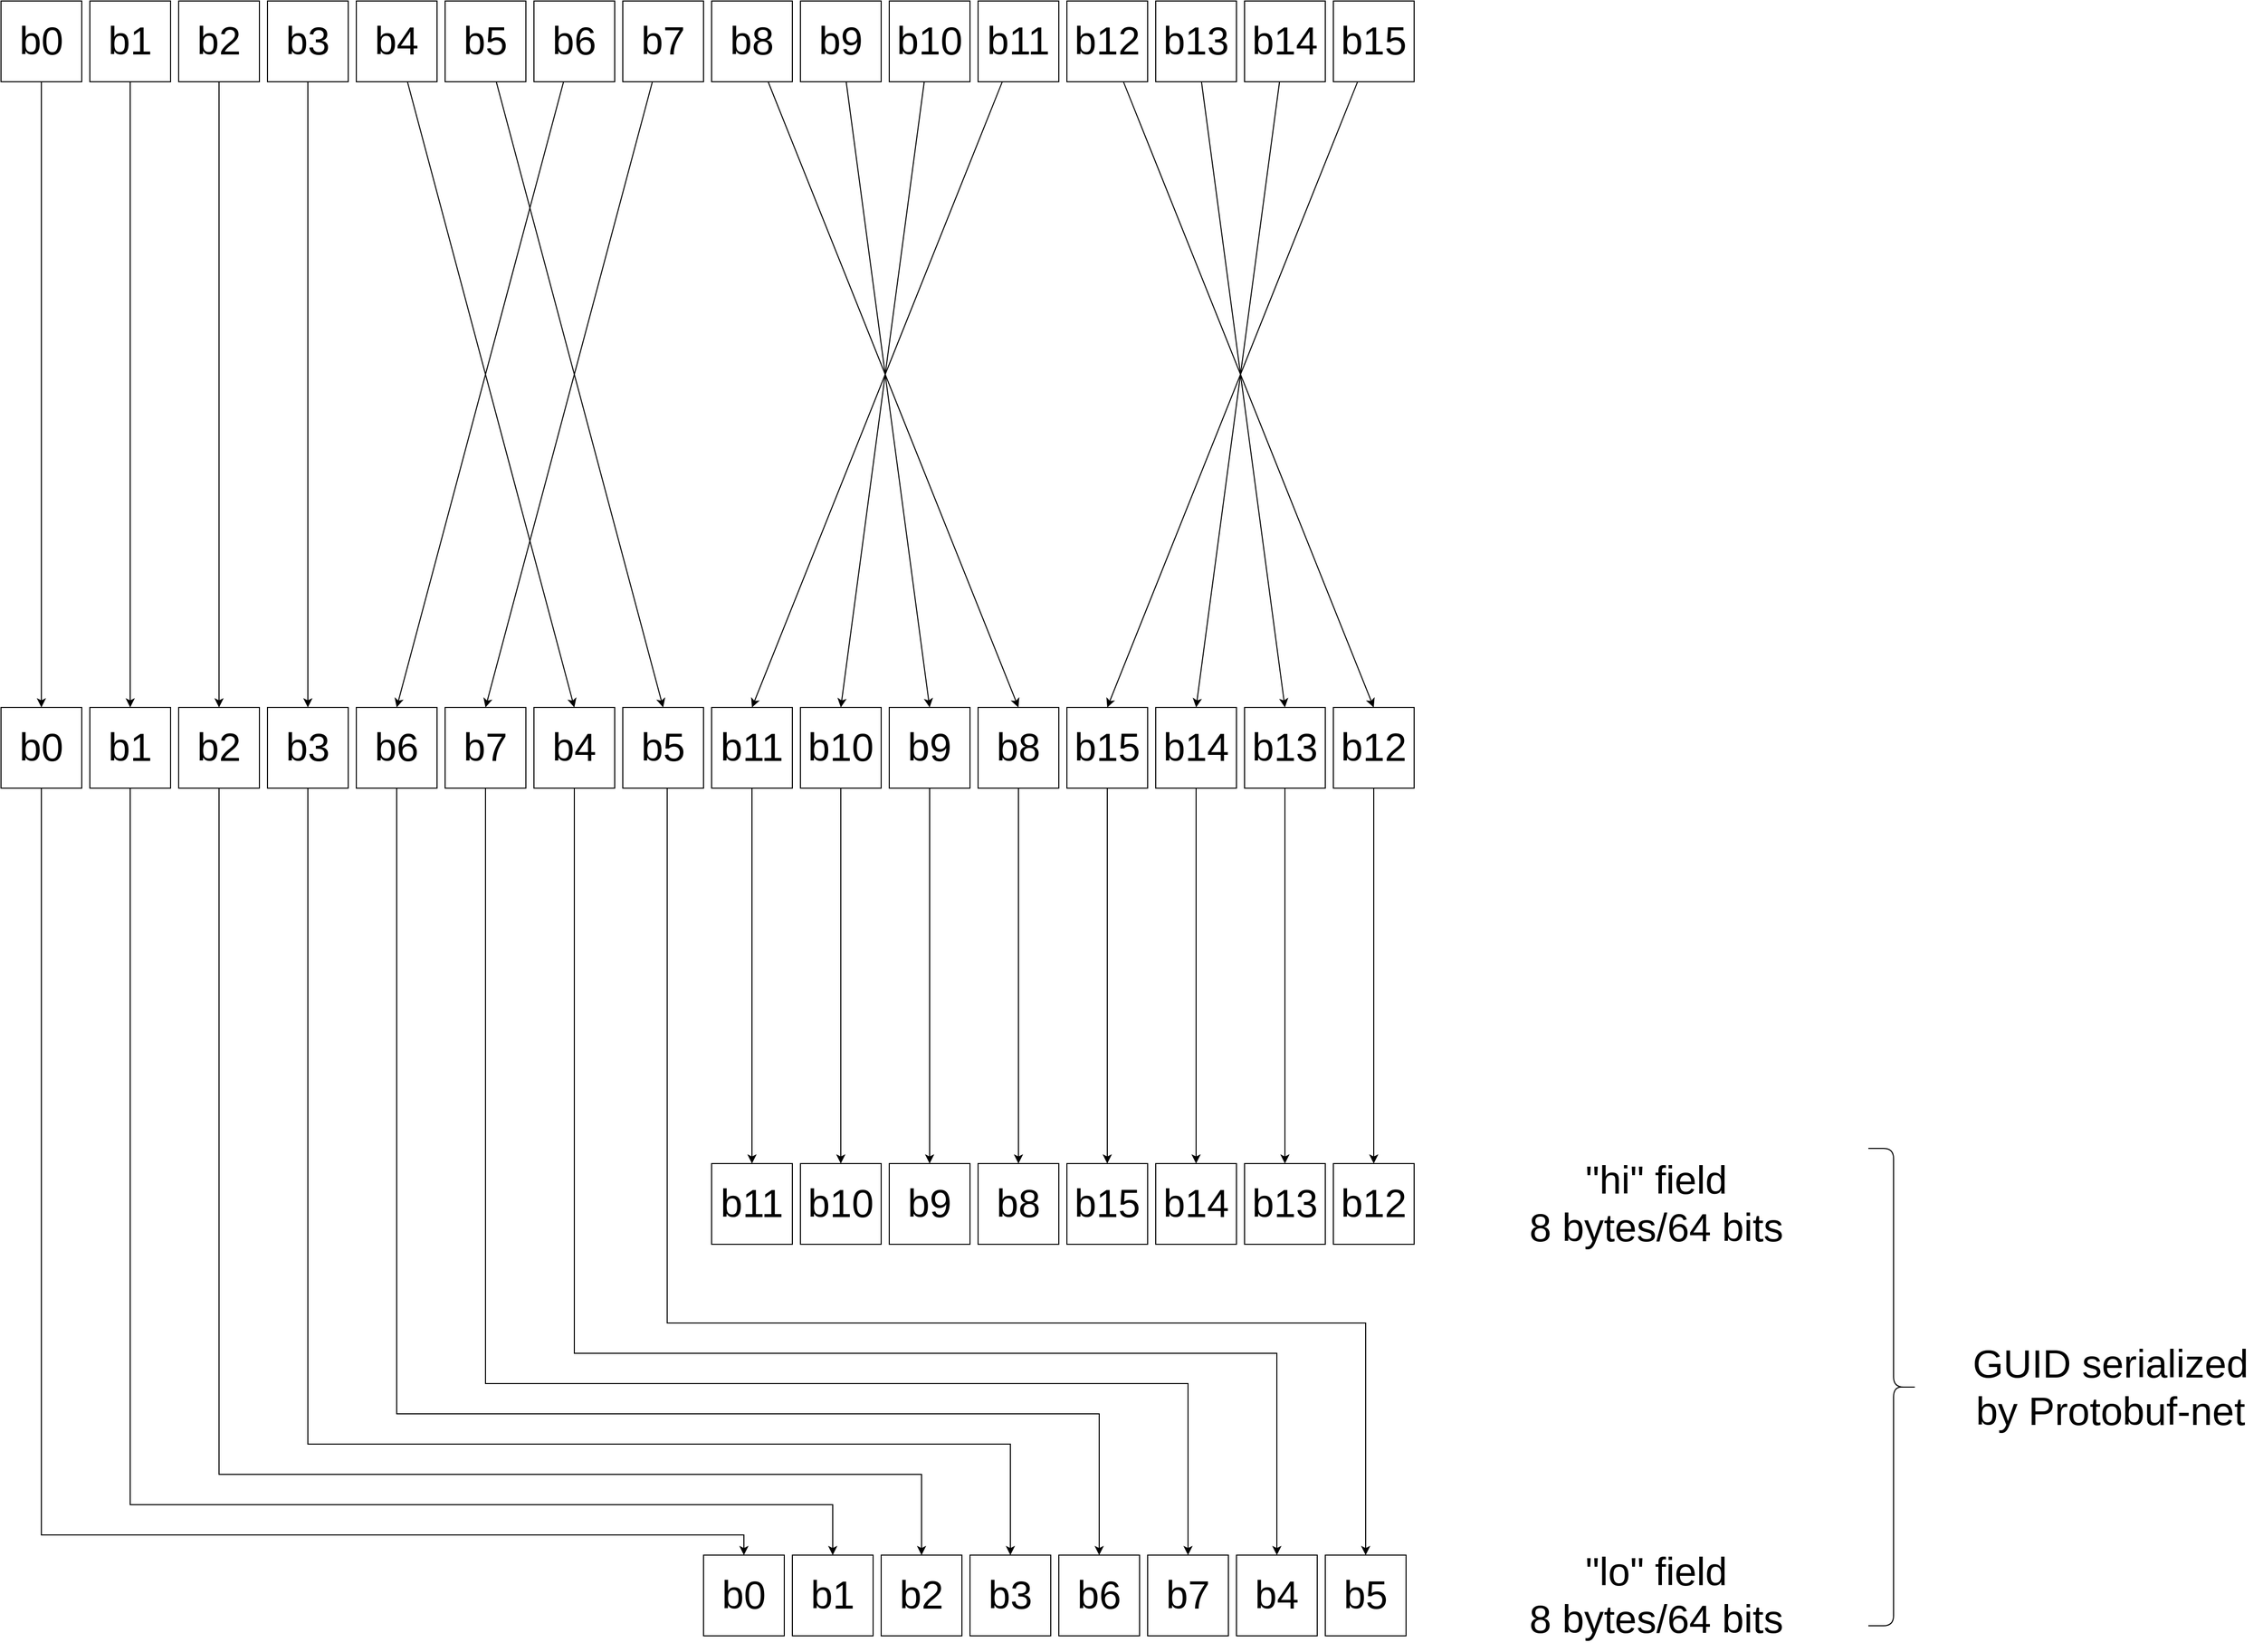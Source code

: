 <mxfile version="21.6.1" type="device">
  <diagram name="Page-1" id="3PI5ePXXL6KjiWyfRJh0">
    <mxGraphModel dx="2874" dy="1604" grid="1" gridSize="10" guides="1" tooltips="1" connect="1" arrows="1" fold="1" page="1" pageScale="1" pageWidth="4681" pageHeight="3300" math="0" shadow="0">
      <root>
        <mxCell id="0" />
        <mxCell id="1" parent="0" />
        <mxCell id="l_c6dnWP31DtOm2ceM65-33" style="edgeStyle=orthogonalEdgeStyle;rounded=0;orthogonalLoop=1;jettySize=auto;html=1;entryX=0.5;entryY=0;entryDx=0;entryDy=0;" edge="1" parent="1" source="l_c6dnWP31DtOm2ceM65-1" target="l_c6dnWP31DtOm2ceM65-17">
          <mxGeometry relative="1" as="geometry" />
        </mxCell>
        <mxCell id="l_c6dnWP31DtOm2ceM65-1" value="&lt;font style=&quot;font-size: 39px;&quot;&gt;b0&lt;/font&gt;" style="whiteSpace=wrap;html=1;aspect=fixed;" vertex="1" parent="1">
          <mxGeometry x="380" y="270" width="80" height="80" as="geometry" />
        </mxCell>
        <mxCell id="l_c6dnWP31DtOm2ceM65-34" style="edgeStyle=orthogonalEdgeStyle;rounded=0;orthogonalLoop=1;jettySize=auto;html=1;entryX=0.5;entryY=0;entryDx=0;entryDy=0;" edge="1" parent="1" source="l_c6dnWP31DtOm2ceM65-2" target="l_c6dnWP31DtOm2ceM65-18">
          <mxGeometry relative="1" as="geometry" />
        </mxCell>
        <mxCell id="l_c6dnWP31DtOm2ceM65-2" value="&lt;font style=&quot;font-size: 39px;&quot;&gt;b1&lt;/font&gt;" style="whiteSpace=wrap;html=1;aspect=fixed;" vertex="1" parent="1">
          <mxGeometry x="468" y="270" width="80" height="80" as="geometry" />
        </mxCell>
        <mxCell id="l_c6dnWP31DtOm2ceM65-35" style="edgeStyle=orthogonalEdgeStyle;rounded=0;orthogonalLoop=1;jettySize=auto;html=1;entryX=0.5;entryY=0;entryDx=0;entryDy=0;" edge="1" parent="1" source="l_c6dnWP31DtOm2ceM65-3" target="l_c6dnWP31DtOm2ceM65-19">
          <mxGeometry relative="1" as="geometry" />
        </mxCell>
        <mxCell id="l_c6dnWP31DtOm2ceM65-3" value="&lt;font style=&quot;font-size: 39px;&quot;&gt;b2&lt;/font&gt;" style="whiteSpace=wrap;html=1;aspect=fixed;" vertex="1" parent="1">
          <mxGeometry x="556" y="270" width="80" height="80" as="geometry" />
        </mxCell>
        <mxCell id="l_c6dnWP31DtOm2ceM65-36" style="edgeStyle=orthogonalEdgeStyle;rounded=0;orthogonalLoop=1;jettySize=auto;html=1;entryX=0.5;entryY=0;entryDx=0;entryDy=0;" edge="1" parent="1" source="l_c6dnWP31DtOm2ceM65-4" target="l_c6dnWP31DtOm2ceM65-20">
          <mxGeometry relative="1" as="geometry" />
        </mxCell>
        <mxCell id="l_c6dnWP31DtOm2ceM65-4" value="&lt;font style=&quot;font-size: 39px;&quot;&gt;b3&lt;/font&gt;" style="whiteSpace=wrap;html=1;aspect=fixed;" vertex="1" parent="1">
          <mxGeometry x="644" y="270" width="80" height="80" as="geometry" />
        </mxCell>
        <mxCell id="l_c6dnWP31DtOm2ceM65-37" style="rounded=0;orthogonalLoop=1;jettySize=auto;html=1;entryX=0.5;entryY=0;entryDx=0;entryDy=0;" edge="1" parent="1" source="l_c6dnWP31DtOm2ceM65-5" target="l_c6dnWP31DtOm2ceM65-23">
          <mxGeometry relative="1" as="geometry" />
        </mxCell>
        <mxCell id="l_c6dnWP31DtOm2ceM65-5" value="&lt;font style=&quot;font-size: 39px;&quot;&gt;b4&lt;/font&gt;" style="whiteSpace=wrap;html=1;aspect=fixed;" vertex="1" parent="1">
          <mxGeometry x="732" y="270" width="80" height="80" as="geometry" />
        </mxCell>
        <mxCell id="l_c6dnWP31DtOm2ceM65-38" style="rounded=0;orthogonalLoop=1;jettySize=auto;html=1;entryX=0.5;entryY=0;entryDx=0;entryDy=0;" edge="1" parent="1" source="l_c6dnWP31DtOm2ceM65-6" target="l_c6dnWP31DtOm2ceM65-24">
          <mxGeometry relative="1" as="geometry" />
        </mxCell>
        <mxCell id="l_c6dnWP31DtOm2ceM65-6" value="&lt;font style=&quot;font-size: 39px;&quot;&gt;b5&lt;/font&gt;" style="whiteSpace=wrap;html=1;aspect=fixed;" vertex="1" parent="1">
          <mxGeometry x="820" y="270" width="80" height="80" as="geometry" />
        </mxCell>
        <mxCell id="l_c6dnWP31DtOm2ceM65-39" style="rounded=0;orthogonalLoop=1;jettySize=auto;html=1;entryX=0.5;entryY=0;entryDx=0;entryDy=0;" edge="1" parent="1" source="l_c6dnWP31DtOm2ceM65-7" target="l_c6dnWP31DtOm2ceM65-21">
          <mxGeometry relative="1" as="geometry" />
        </mxCell>
        <mxCell id="l_c6dnWP31DtOm2ceM65-7" value="&lt;font style=&quot;font-size: 39px;&quot;&gt;b6&lt;/font&gt;" style="whiteSpace=wrap;html=1;aspect=fixed;" vertex="1" parent="1">
          <mxGeometry x="908" y="270" width="80" height="80" as="geometry" />
        </mxCell>
        <mxCell id="l_c6dnWP31DtOm2ceM65-40" style="rounded=0;orthogonalLoop=1;jettySize=auto;html=1;entryX=0.5;entryY=0;entryDx=0;entryDy=0;" edge="1" parent="1" source="l_c6dnWP31DtOm2ceM65-8" target="l_c6dnWP31DtOm2ceM65-22">
          <mxGeometry relative="1" as="geometry" />
        </mxCell>
        <mxCell id="l_c6dnWP31DtOm2ceM65-8" value="&lt;font style=&quot;font-size: 39px;&quot;&gt;b7&lt;/font&gt;" style="whiteSpace=wrap;html=1;aspect=fixed;" vertex="1" parent="1">
          <mxGeometry x="996" y="270" width="80" height="80" as="geometry" />
        </mxCell>
        <mxCell id="l_c6dnWP31DtOm2ceM65-42" style="rounded=0;orthogonalLoop=1;jettySize=auto;html=1;entryX=0.5;entryY=0;entryDx=0;entryDy=0;" edge="1" parent="1" source="l_c6dnWP31DtOm2ceM65-9" target="l_c6dnWP31DtOm2ceM65-28">
          <mxGeometry relative="1" as="geometry" />
        </mxCell>
        <mxCell id="l_c6dnWP31DtOm2ceM65-9" value="&lt;font style=&quot;font-size: 39px;&quot;&gt;b8&lt;/font&gt;" style="whiteSpace=wrap;html=1;aspect=fixed;" vertex="1" parent="1">
          <mxGeometry x="1084" y="270" width="80" height="80" as="geometry" />
        </mxCell>
        <mxCell id="l_c6dnWP31DtOm2ceM65-41" style="rounded=0;orthogonalLoop=1;jettySize=auto;html=1;entryX=0.5;entryY=0;entryDx=0;entryDy=0;" edge="1" parent="1" source="l_c6dnWP31DtOm2ceM65-10" target="l_c6dnWP31DtOm2ceM65-27">
          <mxGeometry relative="1" as="geometry" />
        </mxCell>
        <mxCell id="l_c6dnWP31DtOm2ceM65-10" value="&lt;font style=&quot;font-size: 39px;&quot;&gt;b9&lt;/font&gt;" style="whiteSpace=wrap;html=1;aspect=fixed;" vertex="1" parent="1">
          <mxGeometry x="1172" y="270" width="80" height="80" as="geometry" />
        </mxCell>
        <mxCell id="l_c6dnWP31DtOm2ceM65-45" style="rounded=0;orthogonalLoop=1;jettySize=auto;html=1;entryX=0.5;entryY=0;entryDx=0;entryDy=0;" edge="1" parent="1" source="l_c6dnWP31DtOm2ceM65-11" target="l_c6dnWP31DtOm2ceM65-26">
          <mxGeometry relative="1" as="geometry" />
        </mxCell>
        <mxCell id="l_c6dnWP31DtOm2ceM65-11" value="&lt;font style=&quot;font-size: 39px;&quot;&gt;b10&lt;/font&gt;" style="whiteSpace=wrap;html=1;aspect=fixed;" vertex="1" parent="1">
          <mxGeometry x="1260" y="270" width="80" height="80" as="geometry" />
        </mxCell>
        <mxCell id="l_c6dnWP31DtOm2ceM65-44" style="rounded=0;orthogonalLoop=1;jettySize=auto;html=1;entryX=0.5;entryY=0;entryDx=0;entryDy=0;" edge="1" parent="1" source="l_c6dnWP31DtOm2ceM65-12" target="l_c6dnWP31DtOm2ceM65-25">
          <mxGeometry relative="1" as="geometry" />
        </mxCell>
        <mxCell id="l_c6dnWP31DtOm2ceM65-12" value="&lt;font style=&quot;font-size: 39px;&quot;&gt;b11&lt;/font&gt;" style="whiteSpace=wrap;html=1;aspect=fixed;" vertex="1" parent="1">
          <mxGeometry x="1348" y="270" width="80" height="80" as="geometry" />
        </mxCell>
        <mxCell id="l_c6dnWP31DtOm2ceM65-49" style="rounded=0;orthogonalLoop=1;jettySize=auto;html=1;entryX=0.5;entryY=0;entryDx=0;entryDy=0;" edge="1" parent="1" source="l_c6dnWP31DtOm2ceM65-13" target="l_c6dnWP31DtOm2ceM65-32">
          <mxGeometry relative="1" as="geometry" />
        </mxCell>
        <mxCell id="l_c6dnWP31DtOm2ceM65-13" value="&lt;font style=&quot;font-size: 39px;&quot;&gt;b12&lt;/font&gt;" style="whiteSpace=wrap;html=1;aspect=fixed;" vertex="1" parent="1">
          <mxGeometry x="1436" y="270" width="80" height="80" as="geometry" />
        </mxCell>
        <mxCell id="l_c6dnWP31DtOm2ceM65-48" style="rounded=0;orthogonalLoop=1;jettySize=auto;html=1;entryX=0.5;entryY=0;entryDx=0;entryDy=0;" edge="1" parent="1" source="l_c6dnWP31DtOm2ceM65-14" target="l_c6dnWP31DtOm2ceM65-31">
          <mxGeometry relative="1" as="geometry" />
        </mxCell>
        <mxCell id="l_c6dnWP31DtOm2ceM65-14" value="&lt;font style=&quot;font-size: 39px;&quot;&gt;b13&lt;/font&gt;" style="whiteSpace=wrap;html=1;aspect=fixed;" vertex="1" parent="1">
          <mxGeometry x="1524" y="270" width="80" height="80" as="geometry" />
        </mxCell>
        <mxCell id="l_c6dnWP31DtOm2ceM65-47" style="rounded=0;orthogonalLoop=1;jettySize=auto;html=1;entryX=0.5;entryY=0;entryDx=0;entryDy=0;" edge="1" parent="1" source="l_c6dnWP31DtOm2ceM65-15" target="l_c6dnWP31DtOm2ceM65-30">
          <mxGeometry relative="1" as="geometry" />
        </mxCell>
        <mxCell id="l_c6dnWP31DtOm2ceM65-15" value="&lt;font style=&quot;font-size: 39px;&quot;&gt;b14&lt;/font&gt;" style="whiteSpace=wrap;html=1;aspect=fixed;" vertex="1" parent="1">
          <mxGeometry x="1612" y="270" width="80" height="80" as="geometry" />
        </mxCell>
        <mxCell id="l_c6dnWP31DtOm2ceM65-46" style="rounded=0;orthogonalLoop=1;jettySize=auto;html=1;entryX=0.5;entryY=0;entryDx=0;entryDy=0;" edge="1" parent="1" source="l_c6dnWP31DtOm2ceM65-16" target="l_c6dnWP31DtOm2ceM65-29">
          <mxGeometry relative="1" as="geometry" />
        </mxCell>
        <mxCell id="l_c6dnWP31DtOm2ceM65-16" value="&lt;font style=&quot;font-size: 39px;&quot;&gt;b15&lt;/font&gt;" style="whiteSpace=wrap;html=1;aspect=fixed;" vertex="1" parent="1">
          <mxGeometry x="1700" y="270" width="80" height="80" as="geometry" />
        </mxCell>
        <mxCell id="l_c6dnWP31DtOm2ceM65-81" style="edgeStyle=orthogonalEdgeStyle;rounded=0;orthogonalLoop=1;jettySize=auto;html=1;entryX=0.5;entryY=0;entryDx=0;entryDy=0;" edge="1" parent="1" source="l_c6dnWP31DtOm2ceM65-17" target="l_c6dnWP31DtOm2ceM65-50">
          <mxGeometry relative="1" as="geometry">
            <Array as="points">
              <mxPoint x="420" y="1790" />
              <mxPoint x="1116" y="1790" />
            </Array>
          </mxGeometry>
        </mxCell>
        <mxCell id="l_c6dnWP31DtOm2ceM65-17" value="&lt;font style=&quot;font-size: 39px;&quot;&gt;b0&lt;/font&gt;" style="whiteSpace=wrap;html=1;aspect=fixed;" vertex="1" parent="1">
          <mxGeometry x="380" y="970" width="80" height="80" as="geometry" />
        </mxCell>
        <mxCell id="l_c6dnWP31DtOm2ceM65-80" style="edgeStyle=orthogonalEdgeStyle;rounded=0;orthogonalLoop=1;jettySize=auto;html=1;entryX=0.5;entryY=0;entryDx=0;entryDy=0;" edge="1" parent="1" source="l_c6dnWP31DtOm2ceM65-18" target="l_c6dnWP31DtOm2ceM65-51">
          <mxGeometry relative="1" as="geometry">
            <Array as="points">
              <mxPoint x="508" y="1760" />
              <mxPoint x="1204" y="1760" />
            </Array>
          </mxGeometry>
        </mxCell>
        <mxCell id="l_c6dnWP31DtOm2ceM65-18" value="&lt;font style=&quot;font-size: 39px;&quot;&gt;b1&lt;/font&gt;" style="whiteSpace=wrap;html=1;aspect=fixed;" vertex="1" parent="1">
          <mxGeometry x="468" y="970" width="80" height="80" as="geometry" />
        </mxCell>
        <mxCell id="l_c6dnWP31DtOm2ceM65-79" style="edgeStyle=orthogonalEdgeStyle;rounded=0;orthogonalLoop=1;jettySize=auto;html=1;entryX=0.5;entryY=0;entryDx=0;entryDy=0;" edge="1" parent="1" source="l_c6dnWP31DtOm2ceM65-19" target="l_c6dnWP31DtOm2ceM65-52">
          <mxGeometry relative="1" as="geometry">
            <Array as="points">
              <mxPoint x="596" y="1730" />
              <mxPoint x="1292" y="1730" />
            </Array>
          </mxGeometry>
        </mxCell>
        <mxCell id="l_c6dnWP31DtOm2ceM65-19" value="&lt;font style=&quot;font-size: 39px;&quot;&gt;b2&lt;/font&gt;" style="whiteSpace=wrap;html=1;aspect=fixed;" vertex="1" parent="1">
          <mxGeometry x="556" y="970" width="80" height="80" as="geometry" />
        </mxCell>
        <mxCell id="l_c6dnWP31DtOm2ceM65-78" style="edgeStyle=orthogonalEdgeStyle;rounded=0;orthogonalLoop=1;jettySize=auto;html=1;entryX=0.5;entryY=0;entryDx=0;entryDy=0;" edge="1" parent="1" source="l_c6dnWP31DtOm2ceM65-20" target="l_c6dnWP31DtOm2ceM65-53">
          <mxGeometry relative="1" as="geometry">
            <Array as="points">
              <mxPoint x="684" y="1700" />
              <mxPoint x="1380" y="1700" />
            </Array>
          </mxGeometry>
        </mxCell>
        <mxCell id="l_c6dnWP31DtOm2ceM65-20" value="&lt;font style=&quot;font-size: 39px;&quot;&gt;b3&lt;/font&gt;" style="whiteSpace=wrap;html=1;aspect=fixed;" vertex="1" parent="1">
          <mxGeometry x="644" y="970" width="80" height="80" as="geometry" />
        </mxCell>
        <mxCell id="l_c6dnWP31DtOm2ceM65-77" style="edgeStyle=orthogonalEdgeStyle;rounded=0;orthogonalLoop=1;jettySize=auto;html=1;entryX=0.5;entryY=0;entryDx=0;entryDy=0;" edge="1" parent="1" source="l_c6dnWP31DtOm2ceM65-21" target="l_c6dnWP31DtOm2ceM65-54">
          <mxGeometry relative="1" as="geometry">
            <Array as="points">
              <mxPoint x="772" y="1670" />
              <mxPoint x="1468" y="1670" />
            </Array>
          </mxGeometry>
        </mxCell>
        <mxCell id="l_c6dnWP31DtOm2ceM65-21" value="&lt;font style=&quot;font-size: 39px;&quot;&gt;b6&lt;/font&gt;" style="whiteSpace=wrap;html=1;aspect=fixed;" vertex="1" parent="1">
          <mxGeometry x="732" y="970" width="80" height="80" as="geometry" />
        </mxCell>
        <mxCell id="l_c6dnWP31DtOm2ceM65-76" style="edgeStyle=orthogonalEdgeStyle;rounded=0;orthogonalLoop=1;jettySize=auto;html=1;entryX=0.5;entryY=0;entryDx=0;entryDy=0;" edge="1" parent="1" source="l_c6dnWP31DtOm2ceM65-22" target="l_c6dnWP31DtOm2ceM65-55">
          <mxGeometry relative="1" as="geometry">
            <Array as="points">
              <mxPoint x="860" y="1640" />
              <mxPoint x="1556" y="1640" />
            </Array>
          </mxGeometry>
        </mxCell>
        <mxCell id="l_c6dnWP31DtOm2ceM65-22" value="&lt;font style=&quot;font-size: 39px;&quot;&gt;b7&lt;/font&gt;" style="whiteSpace=wrap;html=1;aspect=fixed;" vertex="1" parent="1">
          <mxGeometry x="820" y="970" width="80" height="80" as="geometry" />
        </mxCell>
        <mxCell id="l_c6dnWP31DtOm2ceM65-75" style="edgeStyle=orthogonalEdgeStyle;rounded=0;orthogonalLoop=1;jettySize=auto;html=1;entryX=0.5;entryY=0;entryDx=0;entryDy=0;" edge="1" parent="1" source="l_c6dnWP31DtOm2ceM65-23" target="l_c6dnWP31DtOm2ceM65-56">
          <mxGeometry relative="1" as="geometry">
            <Array as="points">
              <mxPoint x="948" y="1610" />
              <mxPoint x="1644" y="1610" />
            </Array>
          </mxGeometry>
        </mxCell>
        <mxCell id="l_c6dnWP31DtOm2ceM65-23" value="&lt;font style=&quot;font-size: 39px;&quot;&gt;b4&lt;/font&gt;" style="whiteSpace=wrap;html=1;aspect=fixed;" vertex="1" parent="1">
          <mxGeometry x="908" y="970" width="80" height="80" as="geometry" />
        </mxCell>
        <mxCell id="l_c6dnWP31DtOm2ceM65-74" style="edgeStyle=orthogonalEdgeStyle;rounded=0;orthogonalLoop=1;jettySize=auto;html=1;entryX=0.5;entryY=0;entryDx=0;entryDy=0;" edge="1" parent="1" source="l_c6dnWP31DtOm2ceM65-24" target="l_c6dnWP31DtOm2ceM65-57">
          <mxGeometry relative="1" as="geometry">
            <Array as="points">
              <mxPoint x="1040" y="1580" />
              <mxPoint x="1732" y="1580" />
            </Array>
          </mxGeometry>
        </mxCell>
        <mxCell id="l_c6dnWP31DtOm2ceM65-24" value="&lt;font style=&quot;font-size: 39px;&quot;&gt;b5&lt;/font&gt;" style="whiteSpace=wrap;html=1;aspect=fixed;" vertex="1" parent="1">
          <mxGeometry x="996" y="970" width="80" height="80" as="geometry" />
        </mxCell>
        <mxCell id="l_c6dnWP31DtOm2ceM65-73" style="edgeStyle=orthogonalEdgeStyle;rounded=0;orthogonalLoop=1;jettySize=auto;html=1;entryX=0.5;entryY=0;entryDx=0;entryDy=0;" edge="1" parent="1" source="l_c6dnWP31DtOm2ceM65-25" target="l_c6dnWP31DtOm2ceM65-58">
          <mxGeometry relative="1" as="geometry" />
        </mxCell>
        <mxCell id="l_c6dnWP31DtOm2ceM65-25" value="&lt;font style=&quot;font-size: 39px;&quot;&gt;b11&lt;/font&gt;" style="whiteSpace=wrap;html=1;aspect=fixed;" vertex="1" parent="1">
          <mxGeometry x="1084" y="970" width="80" height="80" as="geometry" />
        </mxCell>
        <mxCell id="l_c6dnWP31DtOm2ceM65-72" style="edgeStyle=orthogonalEdgeStyle;rounded=0;orthogonalLoop=1;jettySize=auto;html=1;entryX=0.5;entryY=0;entryDx=0;entryDy=0;" edge="1" parent="1" source="l_c6dnWP31DtOm2ceM65-26" target="l_c6dnWP31DtOm2ceM65-59">
          <mxGeometry relative="1" as="geometry" />
        </mxCell>
        <mxCell id="l_c6dnWP31DtOm2ceM65-26" value="&lt;font style=&quot;font-size: 39px;&quot;&gt;b10&lt;/font&gt;" style="whiteSpace=wrap;html=1;aspect=fixed;" vertex="1" parent="1">
          <mxGeometry x="1172" y="970" width="80" height="80" as="geometry" />
        </mxCell>
        <mxCell id="l_c6dnWP31DtOm2ceM65-71" style="edgeStyle=orthogonalEdgeStyle;rounded=0;orthogonalLoop=1;jettySize=auto;html=1;entryX=0.5;entryY=0;entryDx=0;entryDy=0;" edge="1" parent="1" source="l_c6dnWP31DtOm2ceM65-27" target="l_c6dnWP31DtOm2ceM65-60">
          <mxGeometry relative="1" as="geometry" />
        </mxCell>
        <mxCell id="l_c6dnWP31DtOm2ceM65-27" value="&lt;font style=&quot;font-size: 39px;&quot;&gt;b9&lt;/font&gt;" style="whiteSpace=wrap;html=1;aspect=fixed;" vertex="1" parent="1">
          <mxGeometry x="1260" y="970" width="80" height="80" as="geometry" />
        </mxCell>
        <mxCell id="l_c6dnWP31DtOm2ceM65-70" style="edgeStyle=orthogonalEdgeStyle;rounded=0;orthogonalLoop=1;jettySize=auto;html=1;entryX=0.5;entryY=0;entryDx=0;entryDy=0;" edge="1" parent="1" source="l_c6dnWP31DtOm2ceM65-28" target="l_c6dnWP31DtOm2ceM65-61">
          <mxGeometry relative="1" as="geometry" />
        </mxCell>
        <mxCell id="l_c6dnWP31DtOm2ceM65-28" value="&lt;font style=&quot;font-size: 39px;&quot;&gt;b8&lt;/font&gt;" style="whiteSpace=wrap;html=1;aspect=fixed;" vertex="1" parent="1">
          <mxGeometry x="1348" y="970" width="80" height="80" as="geometry" />
        </mxCell>
        <mxCell id="l_c6dnWP31DtOm2ceM65-66" style="edgeStyle=orthogonalEdgeStyle;rounded=0;orthogonalLoop=1;jettySize=auto;html=1;entryX=0.5;entryY=0;entryDx=0;entryDy=0;" edge="1" parent="1" source="l_c6dnWP31DtOm2ceM65-29" target="l_c6dnWP31DtOm2ceM65-62">
          <mxGeometry relative="1" as="geometry" />
        </mxCell>
        <mxCell id="l_c6dnWP31DtOm2ceM65-29" value="&lt;font style=&quot;font-size: 39px;&quot;&gt;b15&lt;/font&gt;" style="whiteSpace=wrap;html=1;aspect=fixed;" vertex="1" parent="1">
          <mxGeometry x="1436" y="970" width="80" height="80" as="geometry" />
        </mxCell>
        <mxCell id="l_c6dnWP31DtOm2ceM65-67" style="edgeStyle=orthogonalEdgeStyle;rounded=0;orthogonalLoop=1;jettySize=auto;html=1;entryX=0.5;entryY=0;entryDx=0;entryDy=0;" edge="1" parent="1" source="l_c6dnWP31DtOm2ceM65-30" target="l_c6dnWP31DtOm2ceM65-63">
          <mxGeometry relative="1" as="geometry" />
        </mxCell>
        <mxCell id="l_c6dnWP31DtOm2ceM65-30" value="&lt;font style=&quot;font-size: 39px;&quot;&gt;b14&lt;/font&gt;" style="whiteSpace=wrap;html=1;aspect=fixed;" vertex="1" parent="1">
          <mxGeometry x="1524" y="970" width="80" height="80" as="geometry" />
        </mxCell>
        <mxCell id="l_c6dnWP31DtOm2ceM65-68" style="edgeStyle=orthogonalEdgeStyle;rounded=0;orthogonalLoop=1;jettySize=auto;html=1;entryX=0.5;entryY=0;entryDx=0;entryDy=0;" edge="1" parent="1" source="l_c6dnWP31DtOm2ceM65-31" target="l_c6dnWP31DtOm2ceM65-64">
          <mxGeometry relative="1" as="geometry" />
        </mxCell>
        <mxCell id="l_c6dnWP31DtOm2ceM65-31" value="&lt;font style=&quot;font-size: 39px;&quot;&gt;b13&lt;/font&gt;" style="whiteSpace=wrap;html=1;aspect=fixed;" vertex="1" parent="1">
          <mxGeometry x="1612" y="970" width="80" height="80" as="geometry" />
        </mxCell>
        <mxCell id="l_c6dnWP31DtOm2ceM65-69" style="edgeStyle=orthogonalEdgeStyle;rounded=0;orthogonalLoop=1;jettySize=auto;html=1;entryX=0.5;entryY=0;entryDx=0;entryDy=0;" edge="1" parent="1" source="l_c6dnWP31DtOm2ceM65-32" target="l_c6dnWP31DtOm2ceM65-65">
          <mxGeometry relative="1" as="geometry" />
        </mxCell>
        <mxCell id="l_c6dnWP31DtOm2ceM65-32" value="&lt;font style=&quot;font-size: 39px;&quot;&gt;b12&lt;/font&gt;" style="whiteSpace=wrap;html=1;aspect=fixed;" vertex="1" parent="1">
          <mxGeometry x="1700" y="970" width="80" height="80" as="geometry" />
        </mxCell>
        <mxCell id="l_c6dnWP31DtOm2ceM65-50" value="&lt;font style=&quot;font-size: 39px;&quot;&gt;b0&lt;/font&gt;" style="whiteSpace=wrap;html=1;aspect=fixed;" vertex="1" parent="1">
          <mxGeometry x="1076" y="1810" width="80" height="80" as="geometry" />
        </mxCell>
        <mxCell id="l_c6dnWP31DtOm2ceM65-51" value="&lt;font style=&quot;font-size: 39px;&quot;&gt;b1&lt;/font&gt;" style="whiteSpace=wrap;html=1;aspect=fixed;" vertex="1" parent="1">
          <mxGeometry x="1164" y="1810" width="80" height="80" as="geometry" />
        </mxCell>
        <mxCell id="l_c6dnWP31DtOm2ceM65-52" value="&lt;font style=&quot;font-size: 39px;&quot;&gt;b2&lt;/font&gt;" style="whiteSpace=wrap;html=1;aspect=fixed;" vertex="1" parent="1">
          <mxGeometry x="1252" y="1810" width="80" height="80" as="geometry" />
        </mxCell>
        <mxCell id="l_c6dnWP31DtOm2ceM65-53" value="&lt;font style=&quot;font-size: 39px;&quot;&gt;b3&lt;/font&gt;" style="whiteSpace=wrap;html=1;aspect=fixed;" vertex="1" parent="1">
          <mxGeometry x="1340" y="1810" width="80" height="80" as="geometry" />
        </mxCell>
        <mxCell id="l_c6dnWP31DtOm2ceM65-54" value="&lt;font style=&quot;font-size: 39px;&quot;&gt;b6&lt;/font&gt;" style="whiteSpace=wrap;html=1;aspect=fixed;" vertex="1" parent="1">
          <mxGeometry x="1428" y="1810" width="80" height="80" as="geometry" />
        </mxCell>
        <mxCell id="l_c6dnWP31DtOm2ceM65-55" value="&lt;font style=&quot;font-size: 39px;&quot;&gt;b7&lt;/font&gt;" style="whiteSpace=wrap;html=1;aspect=fixed;" vertex="1" parent="1">
          <mxGeometry x="1516" y="1810" width="80" height="80" as="geometry" />
        </mxCell>
        <mxCell id="l_c6dnWP31DtOm2ceM65-56" value="&lt;font style=&quot;font-size: 39px;&quot;&gt;b4&lt;/font&gt;" style="whiteSpace=wrap;html=1;aspect=fixed;" vertex="1" parent="1">
          <mxGeometry x="1604" y="1810" width="80" height="80" as="geometry" />
        </mxCell>
        <mxCell id="l_c6dnWP31DtOm2ceM65-57" value="&lt;font style=&quot;font-size: 39px;&quot;&gt;b5&lt;/font&gt;" style="whiteSpace=wrap;html=1;aspect=fixed;" vertex="1" parent="1">
          <mxGeometry x="1692" y="1810" width="80" height="80" as="geometry" />
        </mxCell>
        <mxCell id="l_c6dnWP31DtOm2ceM65-58" value="&lt;font style=&quot;font-size: 39px;&quot;&gt;b11&lt;/font&gt;" style="whiteSpace=wrap;html=1;aspect=fixed;" vertex="1" parent="1">
          <mxGeometry x="1084" y="1422" width="80" height="80" as="geometry" />
        </mxCell>
        <mxCell id="l_c6dnWP31DtOm2ceM65-59" value="&lt;font style=&quot;font-size: 39px;&quot;&gt;b10&lt;/font&gt;" style="whiteSpace=wrap;html=1;aspect=fixed;" vertex="1" parent="1">
          <mxGeometry x="1172" y="1422" width="80" height="80" as="geometry" />
        </mxCell>
        <mxCell id="l_c6dnWP31DtOm2ceM65-60" value="&lt;font style=&quot;font-size: 39px;&quot;&gt;b9&lt;/font&gt;" style="whiteSpace=wrap;html=1;aspect=fixed;" vertex="1" parent="1">
          <mxGeometry x="1260" y="1422" width="80" height="80" as="geometry" />
        </mxCell>
        <mxCell id="l_c6dnWP31DtOm2ceM65-61" value="&lt;font style=&quot;font-size: 39px;&quot;&gt;b8&lt;/font&gt;" style="whiteSpace=wrap;html=1;aspect=fixed;" vertex="1" parent="1">
          <mxGeometry x="1348" y="1422" width="80" height="80" as="geometry" />
        </mxCell>
        <mxCell id="l_c6dnWP31DtOm2ceM65-62" value="&lt;font style=&quot;font-size: 39px;&quot;&gt;b15&lt;/font&gt;" style="whiteSpace=wrap;html=1;aspect=fixed;" vertex="1" parent="1">
          <mxGeometry x="1436" y="1422" width="80" height="80" as="geometry" />
        </mxCell>
        <mxCell id="l_c6dnWP31DtOm2ceM65-63" value="&lt;font style=&quot;font-size: 39px;&quot;&gt;b14&lt;/font&gt;" style="whiteSpace=wrap;html=1;aspect=fixed;" vertex="1" parent="1">
          <mxGeometry x="1524" y="1422" width="80" height="80" as="geometry" />
        </mxCell>
        <mxCell id="l_c6dnWP31DtOm2ceM65-64" value="&lt;font style=&quot;font-size: 39px;&quot;&gt;b13&lt;/font&gt;" style="whiteSpace=wrap;html=1;aspect=fixed;" vertex="1" parent="1">
          <mxGeometry x="1612" y="1422" width="80" height="80" as="geometry" />
        </mxCell>
        <mxCell id="l_c6dnWP31DtOm2ceM65-65" value="&lt;font style=&quot;font-size: 39px;&quot;&gt;b12&lt;/font&gt;" style="whiteSpace=wrap;html=1;aspect=fixed;" vertex="1" parent="1">
          <mxGeometry x="1700" y="1422" width="80" height="80" as="geometry" />
        </mxCell>
        <mxCell id="l_c6dnWP31DtOm2ceM65-82" value="&lt;font style=&quot;font-size: 39px;&quot;&gt;&quot;hi&quot; field&lt;br&gt;8 bytes/64 bits&lt;/font&gt;" style="text;html=1;strokeColor=none;fillColor=none;align=center;verticalAlign=middle;whiteSpace=wrap;rounded=0;" vertex="1" parent="1">
          <mxGeometry x="1870" y="1407" width="300" height="110" as="geometry" />
        </mxCell>
        <mxCell id="l_c6dnWP31DtOm2ceM65-83" value="&lt;font style=&quot;font-size: 39px;&quot;&gt;&quot;lo&quot; field&lt;br&gt;8 bytes/64 bits&lt;/font&gt;" style="text;html=1;strokeColor=none;fillColor=none;align=center;verticalAlign=middle;whiteSpace=wrap;rounded=0;" vertex="1" parent="1">
          <mxGeometry x="1870" y="1795" width="300" height="110" as="geometry" />
        </mxCell>
        <mxCell id="l_c6dnWP31DtOm2ceM65-84" value="" style="shape=curlyBracket;whiteSpace=wrap;html=1;rounded=1;flipH=1;labelPosition=right;verticalLabelPosition=middle;align=left;verticalAlign=middle;" vertex="1" parent="1">
          <mxGeometry x="2230" y="1407" width="50" height="473" as="geometry" />
        </mxCell>
        <mxCell id="l_c6dnWP31DtOm2ceM65-85" value="&lt;span style=&quot;font-size: 39px;&quot;&gt;GUID serialized by Protobuf-net&lt;/span&gt;" style="text;html=1;strokeColor=none;fillColor=none;align=center;verticalAlign=middle;whiteSpace=wrap;rounded=0;" vertex="1" parent="1">
          <mxGeometry x="2320" y="1588.5" width="300" height="110" as="geometry" />
        </mxCell>
      </root>
    </mxGraphModel>
  </diagram>
</mxfile>
